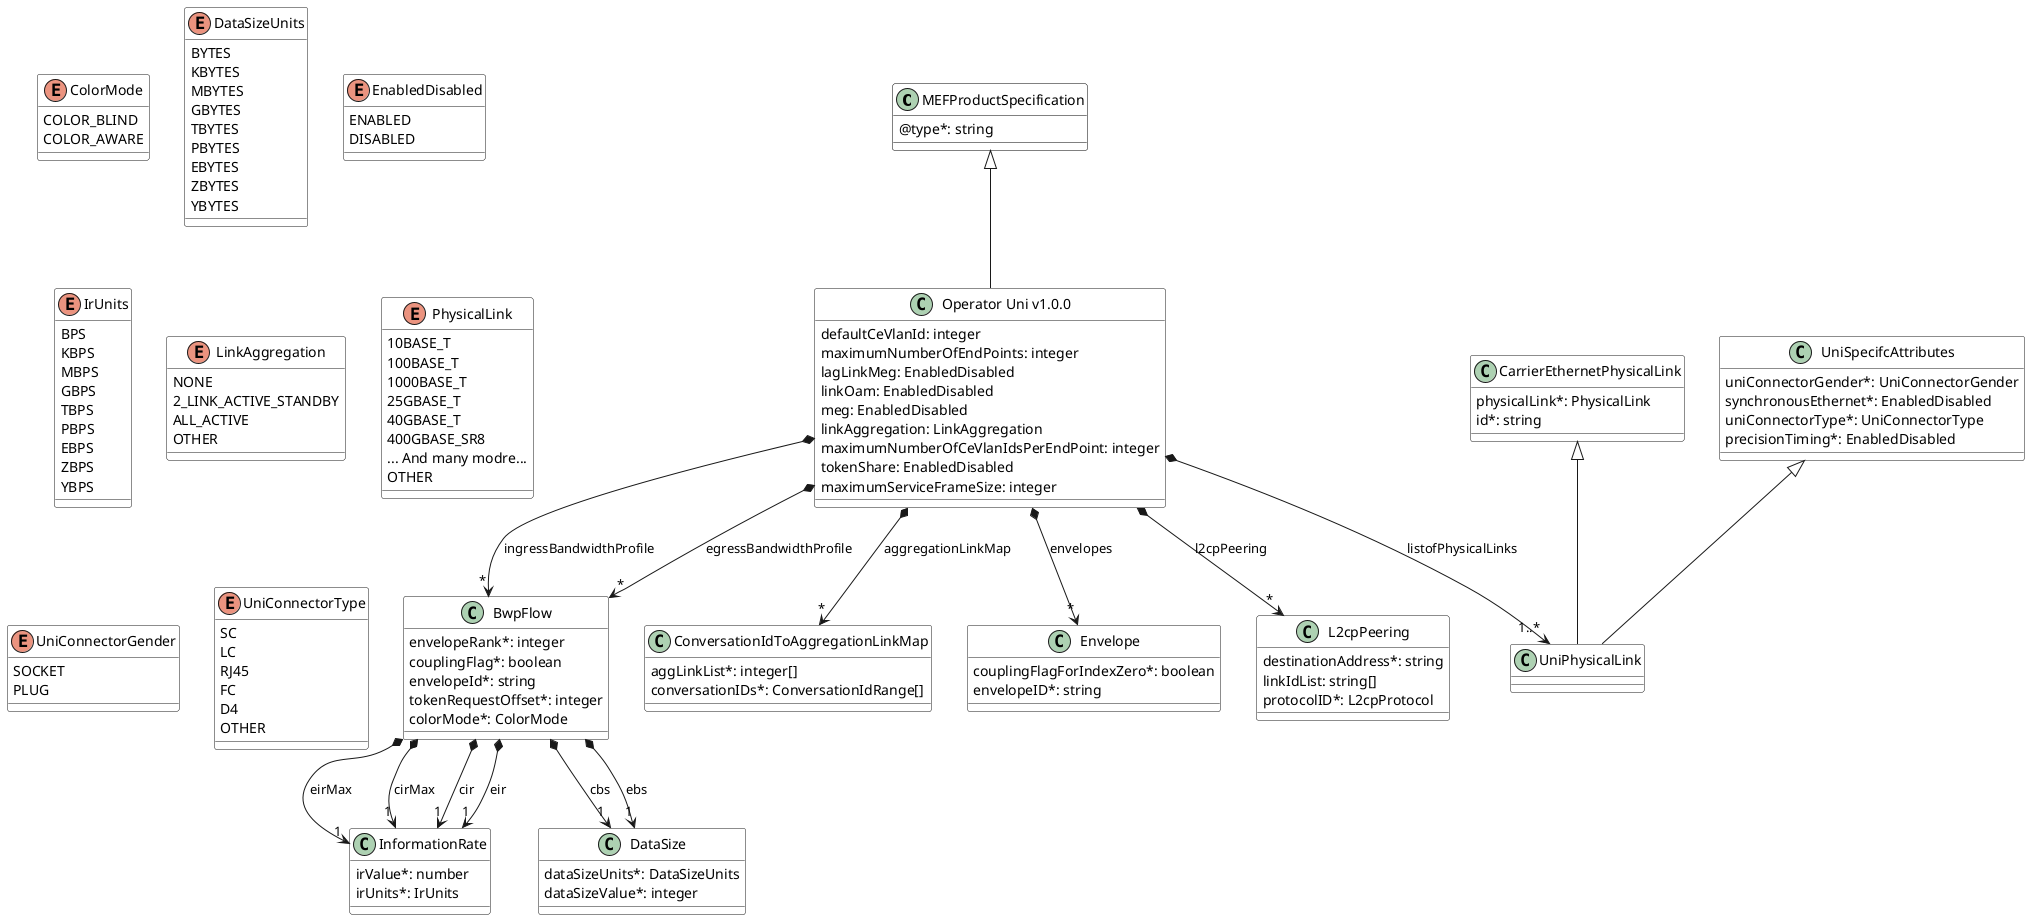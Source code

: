 @startuml
skinparam {
    ClassBackgroundColor White
    ClassBorderColor<<API>> Black
}

hide  <<API>> stereotype

class MEFProductSpecification<<API>> {

    @type*: string 
}


class BwpFlow {

    envelopeRank*: integer 
    couplingFlag*: boolean 
    envelopeId*: string 
    tokenRequestOffset*: integer 
    colorMode*: ColorMode 
}

BwpFlow *-->"1" InformationRate : eirMax
BwpFlow *-->"1" InformationRate : cirMax
BwpFlow *-->"1" DataSize : cbs
BwpFlow *-->"1" DataSize : ebs
BwpFlow *-->"1" InformationRate : cir
BwpFlow *-->"1" InformationRate : eir


class CarrierEthernetPhysicalLink {

    physicalLink*: PhysicalLink 
    id*: string 
}



enum ColorMode {

    COLOR_BLIND
    COLOR_AWARE
}


class ConversationIdToAggregationLinkMap {

    aggLinkList*: integer[] 
    conversationIDs*: ConversationIdRange[]
}


class DataSize {

    dataSizeUnits*: DataSizeUnits 
    dataSizeValue*: integer 
}



enum DataSizeUnits {

    BYTES
    KBYTES
    MBYTES
    GBYTES
    TBYTES
    PBYTES
    EBYTES
    ZBYTES
    YBYTES
}
enum EnabledDisabled {

    ENABLED
    DISABLED
}
class Envelope {

    couplingFlagForIndexZero*: boolean 
    envelopeID*: string 
}



class InformationRate {

    irValue*: number 
    irUnits*: IrUnits 
}



enum IrUnits {

    BPS
    KBPS
    MBPS
    GBPS
    TBPS
    PBPS
    EBPS
    ZBPS
    YBPS
}
class L2cpPeering {

    destinationAddress*: string 
    linkIdList: string[] 
    protocolID*: L2cpProtocol
}

enum LinkAggregation {

    NONE
    2_LINK_ACTIVE_STANDBY
    ALL_ACTIVE
    OTHER
}


class OperatorUni as "Operator Uni v1.0.0" {

    defaultCeVlanId: integer 
    maximumNumberOfEndPoints: integer 
    lagLinkMeg: EnabledDisabled 
    linkOam: EnabledDisabled 
    meg: EnabledDisabled 
    linkAggregation: LinkAggregation 
    maximumNumberOfCeVlanIdsPerEndPoint: integer 
    tokenShare: EnabledDisabled 
    maximumServiceFrameSize: integer 
}
MEFProductSpecification <|-- OperatorUni

OperatorUni *-->"*" ConversationIdToAggregationLinkMap : aggregationLinkMap
OperatorUni *-->"*" BwpFlow : ingressBandwidthProfile
OperatorUni *-->"1..*" UniPhysicalLink : listofPhysicalLinks
OperatorUni *-->"*" BwpFlow : egressBandwidthProfile
OperatorUni *-->"*" L2cpPeering : l2cpPeering
OperatorUni *-->"*" Envelope : envelopes


enum PhysicalLink {

    10BASE_T
    100BASE_T
    1000BASE_T
    25GBASE_T
    40GBASE_T
    400GBASE_SR8
    ... And many modre...
    OTHER
}
enum UniConnectorGender {

    SOCKET
    PLUG
}
enum UniConnectorType {

    SC
    LC
    RJ45
    FC
    D4
    OTHER
}
class UniPhysicalLink {

}
CarrierEthernetPhysicalLink <|-- UniPhysicalLink
UniSpecifcAttributes <|-- UniPhysicalLink



class UniSpecifcAttributes {

    uniConnectorGender*: UniConnectorGender 
    synchronousEthernet*: EnabledDisabled 
    uniConnectorType*: UniConnectorType 
    precisionTiming*: EnabledDisabled 
}



@enduml
